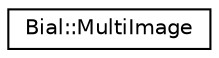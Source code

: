digraph "Graphical Class Hierarchy"
{
  edge [fontname="Helvetica",fontsize="10",labelfontname="Helvetica",labelfontsize="10"];
  node [fontname="Helvetica",fontsize="10",shape=record];
  rankdir="LR";
  Node1 [label="Bial::MultiImage",height=0.2,width=0.4,color="black", fillcolor="white", style="filled",URL="$class_bial_1_1_multi_image.html",tooltip="The MultiImage class may have only one of the following image types: int, float, Color, or RealColor. "];
}
